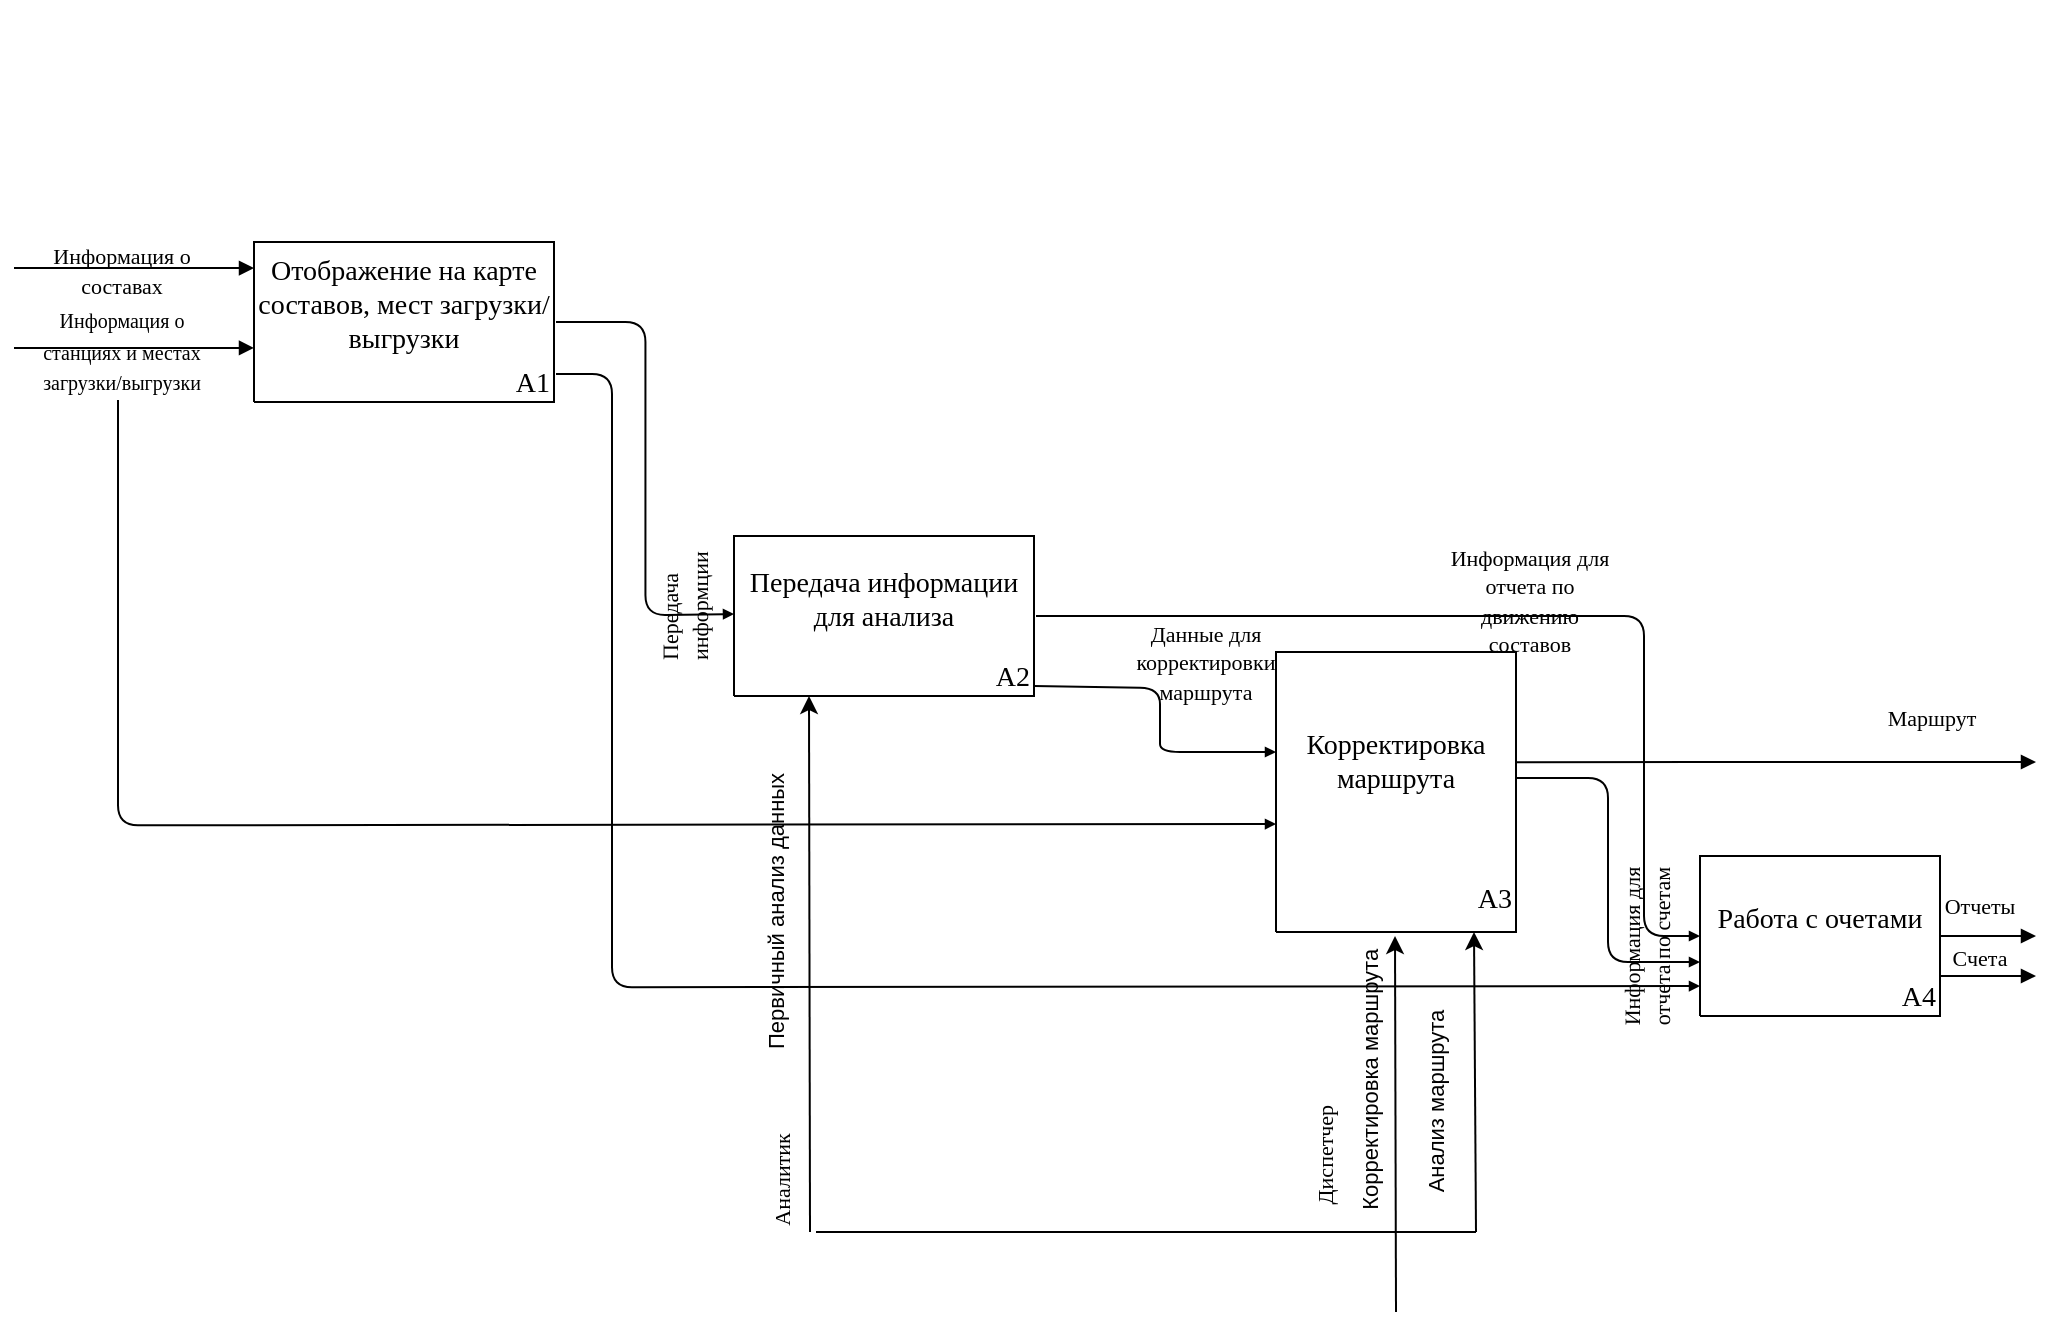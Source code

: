 <mxfile version="13.1.14" type="device"><diagram name="Страница-1" id="Страница-1"><mxGraphModel dx="1186" dy="629" grid="1" gridSize="10" guides="1" tooltips="1" connect="1" arrows="1" fold="1" page="1" pageScale="1" pageWidth="827" pageHeight="1169" math="0" shadow="0"><root><mxCell id="0"/><mxCell id="1" value="Соединительная линия" parent="0"/><mxCell id="2" style="vsdxID=9;fillColor=none;gradientColor=none;strokeColor=none;spacingTop=-1;spacingBottom=-1;spacingLeft=-1;spacingRight=-1;labelBackgroundColor=none;rounded=0;html=1;whiteSpace=wrap;" parent="1" vertex="1"><mxGeometry x="149" y="145" width="150" height="80" as="geometry"/></mxCell><mxCell id="3" style="vsdxID=10;fillColor=#ffffff;gradientColor=none;shape=stencil(nZBLDoAgDERP0z3SIyjew0SURgSD+Lu9kMZoXLhwN9O+tukAlrNpJg1SzDH4QW/URgNYgZTkjA4UkwJUgGXng+6DX1zLfmoymdXo17xh5zmRJ6Q42BWCfc2oJfdAr+Yv+AP9Cb7OJ3H/2JG1HNGz/84klThPVCc=);strokeColor=#000000;spacingTop=-1;spacingBottom=-1;spacingLeft=-1;spacingRight=-1;labelBackgroundColor=none;rounded=0;html=1;whiteSpace=wrap;" parent="2" vertex="1"><mxGeometry width="150" height="80" as="geometry"/></mxCell><mxCell id="4" value="&lt;p style=&quot;align:right;margin-left:0;margin-right:0;margin-top:0px;margin-bottom:0px;text-indent:0;valign:middle;direction:ltr;&quot;&gt;&lt;font style=&quot;font-size:14px;font-family:Calibri;color:#000000;direction:ltr;letter-spacing:0px;line-height:120%;opacity:1&quot;&gt;A1&lt;/font&gt;&lt;font style=&quot;font-size:14px;font-family:Calibri;color:#000000;direction:ltr;letter-spacing:0px;line-height:120%;opacity:1&quot;&gt;&lt;br/&gt;&lt;/font&gt;&lt;/p&gt;" style="verticalAlign=middle;align=right;vsdxID=11;fillColor=none;gradientColor=none;strokeColor=none;spacingTop=-3;spacingBottom=-3;labelBackgroundColor=none;rounded=0;html=1;whiteSpace=wrap;" parent="2" vertex="1"><mxGeometry y="63" width="150" height="16" as="geometry"/></mxCell><mxCell id="5" value="&lt;p style=&quot;align:right;margin-left:0;margin-right:0;margin-top:0px;margin-bottom:0px;text-indent:0;valign:middle;direction:ltr;&quot;&gt;&lt;font style=&quot;font-size:14px;font-family:Calibri;color:#000000;direction:ltr;letter-spacing:0px;line-height:120%;opacity:1&quot;&gt;&lt;br/&gt;&lt;/font&gt;&lt;/p&gt;" style="verticalAlign=middle;align=right;vsdxID=12;fillColor=none;gradientColor=none;strokeColor=none;spacingBottom=-3;labelBackgroundColor=none;rounded=0;html=1;whiteSpace=wrap;" parent="2" vertex="1"><mxGeometry y="80" width="150" height="22" as="geometry"/></mxCell><mxCell id="6" value="&lt;font style=&quot;font-size: 14px ; font-family: &amp;#34;calibri&amp;#34; ; color: #000000 ; direction: ltr ; letter-spacing: 0px ; line-height: 120% ; opacity: 1&quot;&gt;Отображение на карте составов, мест загрузки/выгрузки&lt;br&gt;&lt;/font&gt;" style="verticalAlign=middle;align=center;vsdxID=13;fillColor=none;gradientColor=none;strokeColor=none;labelBackgroundColor=none;rounded=0;html=1;whiteSpace=wrap;" parent="2" vertex="1"><mxGeometry width="150" height="63" as="geometry"/></mxCell><mxCell id="7" style="vsdxID=20;fillColor=none;gradientColor=none;strokeColor=none;spacingTop=-1;spacingBottom=-1;spacingLeft=-1;spacingRight=-1;labelBackgroundColor=none;rounded=0;html=1;whiteSpace=wrap;" parent="1" vertex="1"><mxGeometry x="389" y="292" width="150" height="80" as="geometry"/></mxCell><mxCell id="8" style="vsdxID=21;fillColor=#ffffff;gradientColor=none;shape=stencil(nZBLDoAgDERP0z3SIyjew0SURgSD+Lu9kMZoXLhwN9O+tukAlrNpJg1SzDH4QW/URgNYgZTkjA4UkwJUgGXng+6DX1zLfmoymdXo17xh5zmRJ6Q42BWCfc2oJfdAr+Yv+AP9Cb7OJ3H/2JG1HNGz/84klThPVCc=);strokeColor=#000000;spacingTop=-1;spacingBottom=-1;spacingLeft=-1;spacingRight=-1;labelBackgroundColor=none;rounded=0;html=1;whiteSpace=wrap;" parent="7" vertex="1"><mxGeometry width="150" height="80" as="geometry"/></mxCell><mxCell id="9" value="&lt;p style=&quot;align:right;margin-left:0;margin-right:0;margin-top:0px;margin-bottom:0px;text-indent:0;valign:middle;direction:ltr;&quot;&gt;&lt;font style=&quot;font-size:14px;font-family:Calibri;color:#000000;direction:ltr;letter-spacing:0px;line-height:120%;opacity:1&quot;&gt;A2&lt;/font&gt;&lt;font style=&quot;font-size:14px;font-family:Calibri;color:#000000;direction:ltr;letter-spacing:0px;line-height:120%;opacity:1&quot;&gt;&lt;br/&gt;&lt;/font&gt;&lt;/p&gt;" style="verticalAlign=middle;align=right;vsdxID=22;fillColor=none;gradientColor=none;strokeColor=none;spacingTop=-3;spacingBottom=-3;labelBackgroundColor=none;rounded=0;html=1;whiteSpace=wrap;" parent="7" vertex="1"><mxGeometry y="63" width="150" height="16" as="geometry"/></mxCell><mxCell id="10" value="&lt;p style=&quot;align:right;margin-left:0;margin-right:0;margin-top:0px;margin-bottom:0px;text-indent:0;valign:middle;direction:ltr;&quot;&gt;&lt;font style=&quot;font-size:14px;font-family:Calibri;color:#000000;direction:ltr;letter-spacing:0px;line-height:120%;opacity:1&quot;&gt;&lt;br/&gt;&lt;/font&gt;&lt;/p&gt;" style="verticalAlign=middle;align=right;vsdxID=23;fillColor=none;gradientColor=none;strokeColor=none;spacingBottom=-3;labelBackgroundColor=none;rounded=0;html=1;whiteSpace=wrap;" parent="7" vertex="1"><mxGeometry y="80" width="150" height="22" as="geometry"/></mxCell><mxCell id="11" value="&lt;font style=&quot;font-size: 14px ; font-family: &amp;#34;calibri&amp;#34; ; color: #000000 ; direction: ltr ; letter-spacing: 0px ; line-height: 120% ; opacity: 1&quot;&gt;Передача информации для анализа&lt;br&gt;&lt;/font&gt;" style="verticalAlign=middle;align=center;vsdxID=24;fillColor=none;gradientColor=none;strokeColor=none;labelBackgroundColor=none;rounded=0;html=1;whiteSpace=wrap;" parent="7" vertex="1"><mxGeometry width="150" height="63" as="geometry"/></mxCell><mxCell id="12" style="vsdxID=32;fillColor=none;gradientColor=none;strokeColor=none;spacingTop=-1;spacingBottom=-1;spacingLeft=-1;spacingRight=-1;labelBackgroundColor=none;rounded=0;html=1;whiteSpace=wrap;" parent="1" vertex="1"><mxGeometry x="660" y="350" width="120" height="140" as="geometry"/></mxCell><mxCell id="13" style="vsdxID=33;fillColor=#ffffff;gradientColor=none;shape=stencil(nZBLDoAgDERP0z3SIyjew0SURgSD+Lu9kMZoXLhwN9O+tukAlrNpJg1SzDH4QW/URgNYgZTkjA4UkwJUgGXng+6DX1zLfmoymdXo17xh5zmRJ6Q42BWCfc2oJfdAr+Yv+AP9Cb7OJ3H/2JG1HNGz/84klThPVCc=);strokeColor=#000000;spacingTop=-1;spacingBottom=-1;spacingLeft=-1;spacingRight=-1;labelBackgroundColor=none;rounded=0;html=1;whiteSpace=wrap;" parent="12" vertex="1"><mxGeometry width="120" height="140" as="geometry"/></mxCell><mxCell id="14" value="&lt;p style=&quot;align:right;margin-left:0;margin-right:0;margin-top:0px;margin-bottom:0px;text-indent:0;valign:middle;direction:ltr;&quot;&gt;&lt;font style=&quot;font-size:14px;font-family:Calibri;color:#000000;direction:ltr;letter-spacing:0px;line-height:120%;opacity:1&quot;&gt;A3&lt;/font&gt;&lt;font style=&quot;font-size:14px;font-family:Calibri;color:#000000;direction:ltr;letter-spacing:0px;line-height:120%;opacity:1&quot;&gt;&lt;br/&gt;&lt;/font&gt;&lt;/p&gt;" style="verticalAlign=middle;align=right;vsdxID=34;fillColor=none;gradientColor=none;strokeColor=none;spacingTop=-3;spacingBottom=-3;labelBackgroundColor=none;rounded=0;html=1;whiteSpace=wrap;" parent="12" vertex="1"><mxGeometry y="110.25" width="120" height="28" as="geometry"/></mxCell><mxCell id="15" value="&lt;p style=&quot;align:right;margin-left:0;margin-right:0;margin-top:0px;margin-bottom:0px;text-indent:0;valign:middle;direction:ltr;&quot;&gt;&lt;font style=&quot;font-size:14px;font-family:Calibri;color:#000000;direction:ltr;letter-spacing:0px;line-height:120%;opacity:1&quot;&gt;&lt;br/&gt;&lt;/font&gt;&lt;/p&gt;" style="verticalAlign=middle;align=right;vsdxID=35;fillColor=none;gradientColor=none;strokeColor=none;spacingBottom=-3;labelBackgroundColor=none;rounded=0;html=1;whiteSpace=wrap;" parent="12" vertex="1"><mxGeometry y="140" width="120" height="38.5" as="geometry"/></mxCell><mxCell id="16" value="&lt;font style=&quot;font-size: 14px ; font-family: &amp;#34;calibri&amp;#34; ; color: #000000 ; direction: ltr ; letter-spacing: 0px ; line-height: 120% ; opacity: 1&quot;&gt;Корректировка маршрута&lt;br&gt;&lt;/font&gt;" style="verticalAlign=middle;align=center;vsdxID=36;fillColor=none;gradientColor=none;strokeColor=none;labelBackgroundColor=none;rounded=0;html=1;whiteSpace=wrap;" parent="12" vertex="1"><mxGeometry width="120" height="110.25" as="geometry"/></mxCell><mxCell id="17" value="&lt;p style=&quot;margin-left: 0 ; margin-right: 0 ; margin-top: 0px ; margin-bottom: 0px ; text-indent: 0 ; direction: ltr&quot;&gt;&lt;font style=&quot;font-family: &amp;#34;calibri&amp;#34; ; color: rgb(0 , 0 , 0) ; direction: ltr ; letter-spacing: 0px ; line-height: 120% ; opacity: 1&quot;&gt;&lt;font style=&quot;font-size: 10px&quot;&gt;Информация о станциях и местах загрузки/выгрузки&lt;/font&gt;&lt;br&gt;&lt;/font&gt;&lt;/p&gt;" style="verticalAlign=middle;align=center;vsdxID=2;fillColor=none;gradientColor=none;shape=stencil(nZBLDoAgDERP0z3SIyjew0SURgSD+Lu9kMZoXLhwN9O+tukAlrNpJg1SzDH4QW/URgNYgZTkjA4UkwJUgGXng+6DX1zLfmoymdXo17xh5zmRJ6Q42BWCfc2oJfdAr+Yv+AP9Cb7OJ3H/2JG1HNGz/84klThPVCc=);strokeColor=none;spacingTop=-1;spacingBottom=-1;spacingLeft=-1;spacingRight=-1;labelBackgroundColor=none;rounded=0;html=1;whiteSpace=wrap;" parent="1" vertex="1"><mxGeometry x="38" y="185" width="90" height="30" as="geometry"/></mxCell><mxCell id="20" style="vsdxID=8;fillColor=none;gradientColor=none;shape=stencil(nZBLDoAgDERP0z3SIyjew0SURgSD+Lu9kMZoXLhwN9O+tukAlrNpJg1SzDH4QW/URgNYgZTkjA4UkwJUgGXng+6DX1zLfmoymdXo17xh5zmRJ6Q42BWCfc2oJfdAr+Yv+AP9Cb7OJ3H/2JG1HNGz/84klThPVCc=);strokeColor=none;spacingTop=-1;spacingBottom=-1;spacingLeft=-1;spacingRight=-1;labelBackgroundColor=none;rounded=0;html=1;whiteSpace=wrap;" parent="1" vertex="1"><mxGeometry x="38" y="144" width="90" height="30" as="geometry"/></mxCell><mxCell id="21" value="&lt;p style=&quot;margin-left: 0 ; margin-right: 0 ; margin-top: 0px ; margin-bottom: 0px ; text-indent: 0 ; direction: ltr&quot;&gt;&lt;font style=&quot;font-size: 11px ; font-family: &amp;#34;calibri&amp;#34; ; color: #000000 ; direction: ltr ; letter-spacing: 0px ; line-height: 120% ; opacity: 1&quot;&gt;Информация о составах&lt;br&gt;&lt;/font&gt;&lt;/p&gt;" style="text;vsdxID=8;fillColor=none;gradientColor=none;strokeColor=none;spacingTop=-1;spacingBottom=-1;spacingLeft=-1;spacingRight=-1;labelBackgroundColor=none;rounded=0;html=1;whiteSpace=wrap;verticalAlign=middle;align=center;;html=1;" parent="20" vertex="1"><mxGeometry width="90" height="30" as="geometry"/></mxCell><mxCell id="22" style="vsdxID=29;fillColor=none;gradientColor=none;strokeColor=none;spacingTop=-1;spacingBottom=-1;spacingLeft=-1;spacingRight=-1;labelBackgroundColor=none;rounded=0;html=1;whiteSpace=wrap;" parent="1" vertex="1"><mxGeometry x="872" y="452" width="120" height="80" as="geometry"/></mxCell><mxCell id="23" style="vsdxID=30;fillColor=#ffffff;gradientColor=none;shape=stencil(nZBLDoAgDERP0z3SIyjew0SURgSD+Lu9kMZoXLhwN9O+tukAlrNpJg1SzDH4QW/URgNYgZTkjA4UkwJUgGXng+6DX1zLfmoymdXo17xh5zmRJ6Q42BWCfc2oJfdAr+Yv+AP9Cb7OJ3H/2JG1HNGz/84klThPVCc=);strokeColor=#000000;spacingTop=-1;spacingBottom=-1;spacingLeft=-1;spacingRight=-1;labelBackgroundColor=none;rounded=0;html=1;whiteSpace=wrap;" parent="22" vertex="1"><mxGeometry width="120" height="80" as="geometry"/></mxCell><mxCell id="24" value="&lt;p style=&quot;align:right;margin-left:0;margin-right:0;margin-top:0px;margin-bottom:0px;text-indent:0;valign:middle;direction:ltr;&quot;&gt;&lt;font style=&quot;font-size:14px;font-family:Calibri;color:#000000;direction:ltr;letter-spacing:0px;line-height:120%;opacity:1&quot;&gt;А4&lt;/font&gt;&lt;font style=&quot;font-size:14px;font-family:Calibri;color:#000000;direction:ltr;letter-spacing:0px;line-height:120%;opacity:1&quot;&gt;&lt;br/&gt;&lt;/font&gt;&lt;/p&gt;" style="verticalAlign=middle;align=right;vsdxID=37;fillColor=none;gradientColor=none;strokeColor=none;spacingTop=-3;spacingBottom=-3;labelBackgroundColor=none;rounded=0;html=1;whiteSpace=wrap;" parent="22" vertex="1"><mxGeometry y="63" width="120" height="16" as="geometry"/></mxCell><mxCell id="25" value="&lt;p style=&quot;align:right;margin-left:0;margin-right:0;margin-top:0px;margin-bottom:0px;text-indent:0;valign:middle;direction:ltr;&quot;&gt;&lt;font style=&quot;font-size:14px;font-family:Calibri;color:#000000;direction:ltr;letter-spacing:0px;line-height:120%;opacity:1&quot;&gt;&lt;br/&gt;&lt;/font&gt;&lt;/p&gt;" style="verticalAlign=middle;align=right;vsdxID=39;fillColor=none;gradientColor=none;strokeColor=none;spacingBottom=-3;labelBackgroundColor=none;rounded=0;html=1;whiteSpace=wrap;" parent="22" vertex="1"><mxGeometry y="80" width="120" height="22" as="geometry"/></mxCell><mxCell id="26" value="&lt;font style=&quot;font-size:14px;font-family:Calibri;color:#000000;direction:ltr;letter-spacing:0px;line-height:120%;opacity:1&quot;&gt;Работа с очетами&lt;br/&gt;&lt;/font&gt;" style="verticalAlign=middle;align=center;vsdxID=45;fillColor=none;gradientColor=none;strokeColor=none;labelBackgroundColor=none;rounded=0;html=1;whiteSpace=wrap;" parent="22" vertex="1"><mxGeometry width="120" height="63" as="geometry"/></mxCell><mxCell id="29" style="vsdxID=19;fillColor=none;gradientColor=none;strokeColor=none;spacingTop=-1;spacingBottom=-1;spacingLeft=-1;spacingRight=-1;labelBackgroundColor=none;rounded=1;html=1;whiteSpace=wrap;" parent="1" vertex="1"><mxGeometry x="300" y="332" width="89" height="-147" as="geometry"/></mxCell><mxCell id="30" value="" style="vsdxID=26;edgeStyle=none;startArrow=none;endArrow=block;startSize=3;endSize=3;strokeColor=#000000;spacingTop=-1;spacingBottom=-1;spacingLeft=-1;spacingRight=-1;verticalAlign=middle;html=1;labelBackgroundColor=none;rounded=1;align=center;" parent="29" edge="1"><mxGeometry relative="1" as="geometry"><mxPoint as="offset"/><Array as="points"><mxPoint x="44.72" y="-147"/><mxPoint x="44.72" y="-73.7"/><mxPoint x="44.72" y="-73.7"/><mxPoint x="44.72" y="-0.41"/></Array><mxPoint y="-147" as="sourcePoint"/><mxPoint x="89" y="-1" as="targetPoint"/></mxGeometry></mxCell><mxCell id="31" style="vsdxID=56;fillColor=none;gradientColor=none;shape=stencil(nZBLDoAgDERP0z3SIyjew0SURgSD+Lu9kMZoXLhwN9O+tukAlrNpJg1SzDH4QW/URgNYgZTkjA4UkwJUgGXng+6DX1zLfmoymdXo17xh5zmRJ6Q42BWCfc2oJfdAr+Yv+AP9Cb7OJ3H/2JG1HNGz/84klThPVCc=);strokeColor=none;spacingTop=-1;spacingBottom=-1;spacingLeft=-1;spacingRight=-1;labelBackgroundColor=none;rounded=0;html=1;whiteSpace=wrap;" parent="1" vertex="1"><mxGeometry x="319" y="295" width="90" height="30" as="geometry"/></mxCell><mxCell id="32" value="&lt;font style=&quot;font-size: 11px ; font-family: &amp;#34;calibri&amp;#34; ; color: #000000 ; direction: ltr ; letter-spacing: 0px ; line-height: 120% ; opacity: 1&quot;&gt;Передача информции&lt;br&gt;&lt;/font&gt;" style="text;vsdxID=56;fillColor=none;gradientColor=none;strokeColor=none;spacingTop=-1;spacingBottom=-1;spacingLeft=-1;spacingRight=-1;labelBackgroundColor=none;rounded=0;html=1;whiteSpace=wrap;verticalAlign=middle;align=left;rotation=270.05;;html=1;" parent="31" vertex="1"><mxGeometry width="90" height="30" as="geometry"/></mxCell><mxCell id="37" value="&lt;p style=&quot;margin-left: 0 ; margin-right: 0 ; margin-top: 0px ; margin-bottom: 0px ; text-indent: 0 ; direction: ltr&quot;&gt;&lt;font style=&quot;font-size: 11px ; font-family: &amp;#34;calibri&amp;#34; ; color: #000000 ; direction: ltr ; letter-spacing: 0px ; line-height: 120% ; opacity: 1&quot;&gt;Данные для корректировки маршрута&lt;br&gt;&lt;/font&gt;&lt;/p&gt;" style="verticalAlign=middle;align=center;vsdxID=28;fillColor=none;gradientColor=none;shape=stencil(nZBLDoAgDERP0z3SIyjew0SURgSD+Lu9kMZoXLhwN9O+tukAlrNpJg1SzDH4QW/URgNYgZTkjA4UkwJUgGXng+6DX1zLfmoymdXo17xh5zmRJ6Q42BWCfc2oJfdAr+Yv+AP9Cb7OJ3H/2JG1HNGz/84klThPVCc=);strokeColor=none;spacingTop=-1;spacingBottom=-1;spacingLeft=-1;spacingRight=-1;labelBackgroundColor=none;rounded=0;html=1;whiteSpace=wrap;" parent="1" vertex="1"><mxGeometry x="580" y="340" width="90" height="30" as="geometry"/></mxCell><mxCell id="38" style="vsdxID=59;fillColor=none;gradientColor=none;strokeColor=none;spacingTop=-1;spacingBottom=-1;spacingLeft=-1;spacingRight=-1;labelBackgroundColor=none;rounded=1;html=1;whiteSpace=wrap;" parent="1" vertex="1"><mxGeometry x="544" y="400" width="116" height="-32" as="geometry"/></mxCell><mxCell id="39" value="" style="vsdxID=61;edgeStyle=none;startArrow=none;endArrow=block;startSize=3;endSize=3;strokeColor=#000000;spacingTop=-1;spacingBottom=-1;spacingLeft=-1;spacingRight=-1;verticalAlign=middle;html=1;labelBackgroundColor=none;rounded=1;align=center;exitX=1;exitY=0.75;exitDx=0;exitDy=0;" parent="38" source="9" edge="1"><mxGeometry relative="1" as="geometry"><mxPoint as="offset"/><Array as="points"><mxPoint x="58" y="-32"/><mxPoint x="58" y="-16"/><mxPoint x="58" y="-16"/><mxPoint x="58"/></Array><mxPoint y="-32" as="sourcePoint"/><mxPoint x="116" as="targetPoint"/></mxGeometry></mxCell><mxCell id="40" style="vsdxID=38;fillColor=none;gradientColor=none;strokeColor=none;spacingTop=-1;spacingBottom=-1;spacingLeft=-1;spacingRight=-1;labelBackgroundColor=none;rounded=1;html=1;whiteSpace=wrap;" parent="1" vertex="1"><mxGeometry x="780" y="505" width="92" height="-92" as="geometry"/></mxCell><mxCell id="41" value="" style="vsdxID=43;edgeStyle=none;startArrow=none;endArrow=block;startSize=3;endSize=3;strokeColor=#000000;spacingTop=-1;spacingBottom=-1;spacingLeft=-1;spacingRight=-1;verticalAlign=middle;html=1;labelBackgroundColor=none;rounded=1;align=center;" parent="40" edge="1"><mxGeometry relative="1" as="geometry"><mxPoint as="offset"/><Array as="points"><mxPoint x="46" y="-92"/><mxPoint x="46" y="-46"/><mxPoint x="46" y="-46"/><mxPoint x="46"/></Array><mxPoint y="-92" as="sourcePoint"/><mxPoint x="92" as="targetPoint"/></mxGeometry></mxCell><mxCell id="42" style="vsdxID=63;fillColor=none;gradientColor=none;strokeColor=none;spacingTop=-1;spacingBottom=-1;spacingLeft=-1;spacingRight=-1;labelBackgroundColor=none;rounded=1;html=1;whiteSpace=wrap;" parent="1" vertex="1"><mxGeometry x="300" y="518" width="572" height="-307" as="geometry"/></mxCell><mxCell id="43" value="" style="vsdxID=65;edgeStyle=none;startArrow=none;endArrow=block;startSize=3;endSize=3;strokeColor=#000000;spacingTop=-1;spacingBottom=-1;spacingLeft=-1;spacingRight=-1;verticalAlign=middle;html=1;labelBackgroundColor=none;rounded=1;align=center;" parent="42" edge="1"><mxGeometry relative="1" as="geometry"><mxPoint x="-105" y="-154" as="offset"/><Array as="points"><mxPoint x="28" y="-307"/><mxPoint x="28" y="-153.7"/><mxPoint x="28" y="-153.7"/><mxPoint x="28" y="-0.41"/></Array><mxPoint y="-307" as="sourcePoint"/><mxPoint x="572" y="-1" as="targetPoint"/></mxGeometry></mxCell><mxCell id="44" style="vsdxID=67;fillColor=none;gradientColor=none;strokeColor=none;spacingTop=-1;spacingBottom=-1;spacingLeft=-1;spacingRight=-1;labelBackgroundColor=none;rounded=1;html=1;whiteSpace=wrap;" parent="1" vertex="1"><mxGeometry x="540" y="492" width="332" height="-160" as="geometry"/></mxCell><mxCell id="45" value="" style="vsdxID=69;edgeStyle=none;startArrow=none;endArrow=block;startSize=3;endSize=3;strokeColor=#000000;spacingTop=-1;spacingBottom=-1;spacingLeft=-1;spacingRight=-1;verticalAlign=middle;html=1;labelBackgroundColor=none;rounded=1;align=center;" parent="44" edge="1"><mxGeometry relative="1" as="geometry"><mxPoint x="58" y="80" as="offset"/><Array as="points"><mxPoint x="304" y="-160"/><mxPoint x="304" y="-80"/><mxPoint x="304" y="-80"/><mxPoint x="304"/></Array><mxPoint y="-160" as="sourcePoint"/><mxPoint x="332" as="targetPoint"/></mxGeometry></mxCell><mxCell id="46" value="&lt;p style=&quot;margin-left: 0 ; margin-right: 0 ; margin-top: 0px ; margin-bottom: 0px ; text-indent: 0 ; direction: ltr&quot;&gt;&lt;font style=&quot;font-size: 11px ; font-family: &amp;#34;calibri&amp;#34; ; color: #000000 ; direction: ltr ; letter-spacing: 0px ; line-height: 120% ; opacity: 1&quot;&gt;Информация для отчета по движению составов&lt;br&gt;&lt;/font&gt;&lt;/p&gt;" style="verticalAlign=middle;align=center;vsdxID=71;fillColor=none;gradientColor=none;shape=stencil(nZBLDoAgDERP0z3SIyjew0SURgSD+Lu9kMZoXLhwN9O+tukAlrNpJg1SzDH4QW/URgNYgZTkjA4UkwJUgGXng+6DX1zLfmoymdXo17xh5zmRJ6Q42BWCfc2oJfdAr+Yv+AP9Cb7OJ3H/2JG1HNGz/84klThPVCc=);strokeColor=none;spacingTop=-1;spacingBottom=-1;spacingLeft=-1;spacingRight=-1;labelBackgroundColor=none;rounded=0;html=1;whiteSpace=wrap;" parent="1" vertex="1"><mxGeometry x="742" y="309" width="90" height="30" as="geometry"/></mxCell><mxCell id="47" value="&lt;p style=&quot;margin-left: 0 ; margin-right: 0 ; margin-top: 0px ; margin-bottom: 0px ; text-indent: 0 ; direction: ltr&quot;&gt;&lt;font style=&quot;font-size: 11px ; font-family: &amp;#34;calibri&amp;#34; ; color: #000000 ; direction: ltr ; letter-spacing: 0px ; line-height: 120% ; opacity: 1&quot;&gt;Маршрут&lt;/font&gt;&lt;/p&gt;" style="verticalAlign=middle;align=center;vsdxID=75;fillColor=none;gradientColor=none;shape=stencil(nZBLDoAgDERP0z3SIyjew0SURgSD+Lu9kMZoXLhwN9O+tukAlrNpJg1SzDH4QW/URgNYgZTkjA4UkwJUgGXng+6DX1zLfmoymdXo17xh5zmRJ6Q42BWCfc2oJfdAr+Yv+AP9Cb7OJ3H/2JG1HNGz/84klThPVCc=);strokeColor=none;spacingTop=-1;spacingBottom=-1;spacingLeft=-1;spacingRight=-1;labelBackgroundColor=none;rounded=0;html=1;whiteSpace=wrap;" parent="1" vertex="1"><mxGeometry x="943" y="368" width="90" height="30" as="geometry"/></mxCell><mxCell id="48" value="&lt;p style=&quot;align:center;margin-left:0;margin-right:0;margin-top:0px;margin-bottom:0px;text-indent:0;valign:middle;direction:ltr;&quot;&gt;&lt;font style=&quot;font-size:11px;font-family:Calibri;color:#000000;direction:ltr;letter-spacing:0px;line-height:120%;opacity:1&quot;&gt;Счета&lt;br/&gt;&lt;/font&gt;&lt;/p&gt;" style="verticalAlign=middle;align=center;vsdxID=76;fillColor=none;gradientColor=none;shape=stencil(nZBLDoAgDERP0z3SIyjew0SURgSD+Lu9kMZoXLhwN9O+tukAlrNpJg1SzDH4QW/URgNYgZTkjA4UkwJUgGXng+6DX1zLfmoymdXo17xh5zmRJ6Q42BWCfc2oJfdAr+Yv+AP9Cb7OJ3H/2JG1HNGz/84klThPVCc=);strokeColor=none;spacingTop=-1;spacingBottom=-1;spacingLeft=-1;spacingRight=-1;labelBackgroundColor=none;rounded=0;html=1;whiteSpace=wrap;" parent="1" vertex="1"><mxGeometry x="967" y="488" width="90" height="30" as="geometry"/></mxCell><mxCell id="49" value="&lt;p style=&quot;align:center;margin-left:0;margin-right:0;margin-top:0px;margin-bottom:0px;text-indent:0;valign:middle;direction:ltr;&quot;&gt;&lt;font style=&quot;font-size:11px;font-family:Calibri;color:#000000;direction:ltr;letter-spacing:0px;line-height:120%;opacity:1&quot;&gt;Отчеты&lt;br/&gt;&lt;/font&gt;&lt;/p&gt;" style="verticalAlign=middle;align=center;vsdxID=77;fillColor=none;gradientColor=none;shape=stencil(nZBLDoAgDERP0z3SIyjew0SURgSD+Lu9kMZoXLhwN9O+tukAlrNpJg1SzDH4QW/URgNYgZTkjA4UkwJUgGXng+6DX1zLfmoymdXo17xh5zmRJ6Q42BWCfc2oJfdAr+Yv+AP9Cb7OJ3H/2JG1HNGz/84klThPVCc=);strokeColor=none;spacingTop=-1;spacingBottom=-1;spacingLeft=-1;spacingRight=-1;labelBackgroundColor=none;rounded=0;html=1;whiteSpace=wrap;" parent="1" vertex="1"><mxGeometry x="967" y="462" width="90" height="30" as="geometry"/></mxCell><mxCell id="50" style="vsdxID=7;fillColor=none;gradientColor=none;shape=stencil(nZBLDoAgDERP0z3SIyjew0SURgSD+Lu9kMZoXLhwN9O+tukAlrNpJg1SzDH4QW/URgNYgZTkjA4UkwJUgGXng+6DX1zLfmoymdXo17xh5zmRJ6Q42BWCfc2oJfdAr+Yv+AP9Cb7OJ3H/2JG1HNGz/84klThPVCc=);strokeColor=none;spacingTop=-1;spacingBottom=-1;spacingLeft=-1;spacingRight=-1;labelBackgroundColor=none;rounded=0;html=1;whiteSpace=wrap;" parent="1" vertex="1"><mxGeometry x="800" y="482" width="90" height="30" as="geometry"/></mxCell><mxCell id="51" value="&lt;p style=&quot;align:center;margin-left:0;margin-right:0;margin-top:0px;margin-bottom:0px;text-indent:0;valign:middle;direction:ltr;&quot;&gt;&lt;font style=&quot;font-size:11px;font-family:Calibri;color:#000000;direction:ltr;letter-spacing:0px;line-height:120%;opacity:1&quot;&gt;Информация для отчета по счетам&lt;br/&gt;&lt;/font&gt;&lt;/p&gt;" style="text;vsdxID=7;fillColor=none;gradientColor=none;strokeColor=none;spacingTop=-1;spacingBottom=-1;spacingLeft=-1;spacingRight=-1;labelBackgroundColor=none;rounded=0;html=1;whiteSpace=wrap;verticalAlign=middle;align=center;rotation=270.05;;html=1;" parent="50" vertex="1"><mxGeometry width="90" height="30" as="geometry"/></mxCell><mxCell id="54" parent="1" vertex="1"><mxGeometry x="29" y="198" as="geometry"/></mxCell><mxCell id="55" value="" style="vsdxID=1;edgeStyle=none;startArrow=none;endArrow=block;startSize=5;endSize=5;strokeColor=#000000;spacingTop=0;spacingBottom=0;spacingLeft=0;spacingRight=0;verticalAlign=middle;html=1;labelBackgroundColor=#ffffff;rounded=1;align=center;entryX=0;entryY=0.662;entryDx=0;entryDy=0;entryPerimeter=0;" parent="1" source="54" target="2" edge="1"><mxGeometry relative="1" as="geometry"><mxPoint as="offset"/><Array as="points"/></mxGeometry></mxCell><mxCell id="56" parent="1" vertex="1"><mxGeometry x="205" y="40" as="geometry"/></mxCell><mxCell id="58" parent="1" vertex="1"><mxGeometry x="1040" y="492" as="geometry"/></mxCell><mxCell id="59" value="" style="vsdxID=74;edgeStyle=none;startArrow=none;endArrow=block;startSize=5;endSize=5;strokeColor=#000000;spacingTop=0;spacingBottom=0;spacingLeft=0;spacingRight=0;verticalAlign=middle;html=1;labelBackgroundColor=#ffffff;rounded=1;align=center;exitX=1;exitY=0.5;exitDx=0;exitDy=0;exitPerimeter=0;" parent="1" source="22" target="58" edge="1"><mxGeometry relative="1" as="geometry"><mxPoint as="offset"/><Array as="points"/></mxGeometry></mxCell><mxCell id="60" parent="1" vertex="1"><mxGeometry x="1040" y="386" as="geometry"/></mxCell><mxCell id="61" value="" style="vsdxID=73;edgeStyle=none;startArrow=none;endArrow=block;startSize=5;endSize=5;strokeColor=#000000;spacingTop=0;spacingBottom=0;spacingLeft=0;spacingRight=0;verticalAlign=middle;html=1;labelBackgroundColor=#ffffff;rounded=1;align=center;" parent="1" edge="1"><mxGeometry relative="1" as="geometry"><mxPoint as="offset"/><Array as="points"/><mxPoint x="992" y="512" as="sourcePoint"/><mxPoint x="1040" y="512" as="targetPoint"/></mxGeometry></mxCell><mxCell id="62" parent="1" vertex="1"><mxGeometry x="1040" y="318" as="geometry"/></mxCell><mxCell id="63" value="" style="vsdxID=72;edgeStyle=none;startArrow=none;endArrow=block;startSize=5;endSize=5;strokeColor=#000000;spacingTop=0;spacingBottom=0;spacingLeft=0;spacingRight=0;verticalAlign=middle;html=1;labelBackgroundColor=#ffffff;rounded=1;align=center;exitX=1;exitY=0.5;exitDx=0;exitDy=0;" parent="1" source="16" edge="1"><mxGeometry relative="1" as="geometry"><mxPoint as="offset"/><Array as="points"><mxPoint x="880" y="405"/></Array><mxPoint x="1040" y="405" as="targetPoint"/></mxGeometry></mxCell><mxCell id="64" parent="1" vertex="1"><mxGeometry x="29" y="158" as="geometry"/></mxCell><mxCell id="65" value="" style="vsdxID=53;edgeStyle=none;startArrow=none;endArrow=block;startSize=5;endSize=5;strokeColor=#000000;spacingTop=0;spacingBottom=0;spacingLeft=0;spacingRight=0;verticalAlign=middle;html=1;labelBackgroundColor=#ffffff;rounded=1;align=center;entryX=0;entryY=0.163;entryDx=0;entryDy=0;entryPerimeter=0;" parent="1" source="64" target="2" edge="1"><mxGeometry relative="1" as="geometry"><mxPoint as="offset"/><Array as="points"/></mxGeometry></mxCell><mxCell id="66" parent="1" vertex="1"><mxGeometry x="205" y="40" as="geometry"/></mxCell><mxCell id="68" parent="1" vertex="1"><mxGeometry x="205" y="40" as="geometry"/></mxCell><mxCell id="70" parent="1" vertex="1"><mxGeometry x="243" y="640" as="geometry"/></mxCell><mxCell id="72" parent="1" vertex="1"><mxGeometry x="187" y="640" as="geometry"/></mxCell><mxCell id="75" parent="1" vertex="1"><mxGeometry x="244" y="608" as="geometry"/></mxCell><mxCell id="77" parent="1" vertex="1"><mxGeometry x="242" y="608" as="geometry"/></mxCell><mxCell id="79" parent="1" vertex="1"><mxGeometry x="205" y="25" as="geometry"/></mxCell><mxCell id="81" parent="1" vertex="1"><mxGeometry x="244" y="608" as="geometry"/></mxCell><mxCell id="19" value="" style="vsdxID=5;edgeStyle=none;startArrow=none;endArrow=block;startSize=3;endSize=3;strokeColor=#000000;spacingTop=-1;spacingBottom=-1;spacingLeft=-1;spacingRight=-1;verticalAlign=middle;html=1;labelBackgroundColor=none;rounded=1;align=center;" parent="1" edge="1"><mxGeometry relative="1" as="geometry"><mxPoint x="-184" y="-107" as="offset"/><Array as="points"><mxPoint x="81" y="245.27"/><mxPoint x="81" y="245.27"/><mxPoint x="81" y="245.27"/><mxPoint x="81" y="436.66"/></Array><mxPoint x="81" y="224" as="sourcePoint"/><mxPoint x="660" y="436" as="targetPoint"/></mxGeometry></mxCell><mxCell id="Ney1rrdKZvUUVX1PEYUe-82" value="" style="endArrow=classic;html=1;entryX=0.25;entryY=0;entryDx=0;entryDy=0;" parent="1" target="10" edge="1"><mxGeometry width="50" height="50" relative="1" as="geometry"><mxPoint x="427" y="640" as="sourcePoint"/><mxPoint x="630" y="420" as="targetPoint"/></mxGeometry></mxCell><mxCell id="Ney1rrdKZvUUVX1PEYUe-83" value="&lt;font style=&quot;font-size: 11px ; font-family: &amp;#34;calibri&amp;#34; ; color: #000000 ; direction: ltr ; letter-spacing: 0px ; line-height: 120% ; opacity: 1&quot;&gt;Аналитик&lt;br&gt;&lt;/font&gt;" style="text;vsdxID=47;edgeStyle=none;startArrow=none;endArrow=block;startSize=5;endSize=5;strokeColor=none;spacingTop=0;spacingBottom=0;spacingLeft=0;spacingRight=0;verticalAlign=middle;html=1;labelBackgroundColor=#ffffff;rounded=1;align=center;fillColor=none;gradientColor=none;whiteSpace=wrap;rotation=269.43;;html=1;;rotation=270" parent="1" vertex="1"><mxGeometry x="361.14" y="595.581" width="47.86" height="24.84" as="geometry"><mxPoint x="-5.93" y="27.75" as="offset"/></mxGeometry></mxCell><mxCell id="fe3VgZo-zCkm0pwT2uom-82" value="" style="endArrow=classic;html=1;entryX=0.25;entryY=0;entryDx=0;entryDy=0;" edge="1" parent="1"><mxGeometry width="50" height="50" relative="1" as="geometry"><mxPoint x="720" y="680" as="sourcePoint"/><mxPoint x="719.5" y="492" as="targetPoint"/></mxGeometry></mxCell><mxCell id="fe3VgZo-zCkm0pwT2uom-85" value="&lt;font style=&quot;font-size: 11px ; font-family: &amp;#34;calibri&amp;#34; ; color: #000000 ; direction: ltr ; letter-spacing: 0px ; line-height: 120% ; opacity: 1&quot;&gt;Диспетчер&lt;br&gt;&lt;/font&gt;" style="text;vsdxID=47;edgeStyle=none;startArrow=none;endArrow=block;startSize=5;endSize=5;strokeColor=none;spacingTop=0;spacingBottom=0;spacingLeft=0;spacingRight=0;verticalAlign=middle;html=1;labelBackgroundColor=#ffffff;rounded=1;align=center;fillColor=none;gradientColor=none;whiteSpace=wrap;rotation=269.43;;html=1;;rotation=270" vertex="1" parent="1"><mxGeometry x="632.14" y="583.161" width="47.86" height="24.84" as="geometry"><mxPoint x="-5.93" y="27.75" as="offset"/></mxGeometry></mxCell><mxCell id="fe3VgZo-zCkm0pwT2uom-86" value="" style="endArrow=none;html=1;" edge="1" parent="1"><mxGeometry width="50" height="50" relative="1" as="geometry"><mxPoint x="430" y="640" as="sourcePoint"/><mxPoint x="760" y="640" as="targetPoint"/></mxGeometry></mxCell><mxCell id="fe3VgZo-zCkm0pwT2uom-87" value="" style="endArrow=classic;html=1;entryX=0.825;entryY=0;entryDx=0;entryDy=0;entryPerimeter=0;" edge="1" parent="1" target="15"><mxGeometry width="50" height="50" relative="1" as="geometry"><mxPoint x="760" y="640" as="sourcePoint"/><mxPoint x="630" y="400" as="targetPoint"/></mxGeometry></mxCell><mxCell id="fe3VgZo-zCkm0pwT2uom-88" value="&lt;font style=&quot;font-size: 11px&quot;&gt;Первичный анализ данных&lt;br&gt;&lt;/font&gt;" style="text;html=1;align=center;verticalAlign=middle;resizable=0;points=[];autosize=1;rotation=270;" vertex="1" parent="1"><mxGeometry x="330" y="470" width="160" height="20" as="geometry"/></mxCell><mxCell id="fe3VgZo-zCkm0pwT2uom-89" value="&lt;font style=&quot;font-size: 11px&quot;&gt;Анализ маршрута&lt;/font&gt;" style="text;html=1;align=center;verticalAlign=middle;resizable=0;points=[];autosize=1;rotation=270;" vertex="1" parent="1"><mxGeometry x="685" y="565" width="110" height="20" as="geometry"/></mxCell><mxCell id="fe3VgZo-zCkm0pwT2uom-90" value="&lt;font style=&quot;font-size: 11px&quot;&gt;Корректировка маршрута&lt;/font&gt;" style="text;html=1;align=center;verticalAlign=middle;resizable=0;points=[];autosize=1;rotation=270;" vertex="1" parent="1"><mxGeometry x="632.14" y="554" width="150" height="20" as="geometry"/></mxCell></root></mxGraphModel></diagram></mxfile>